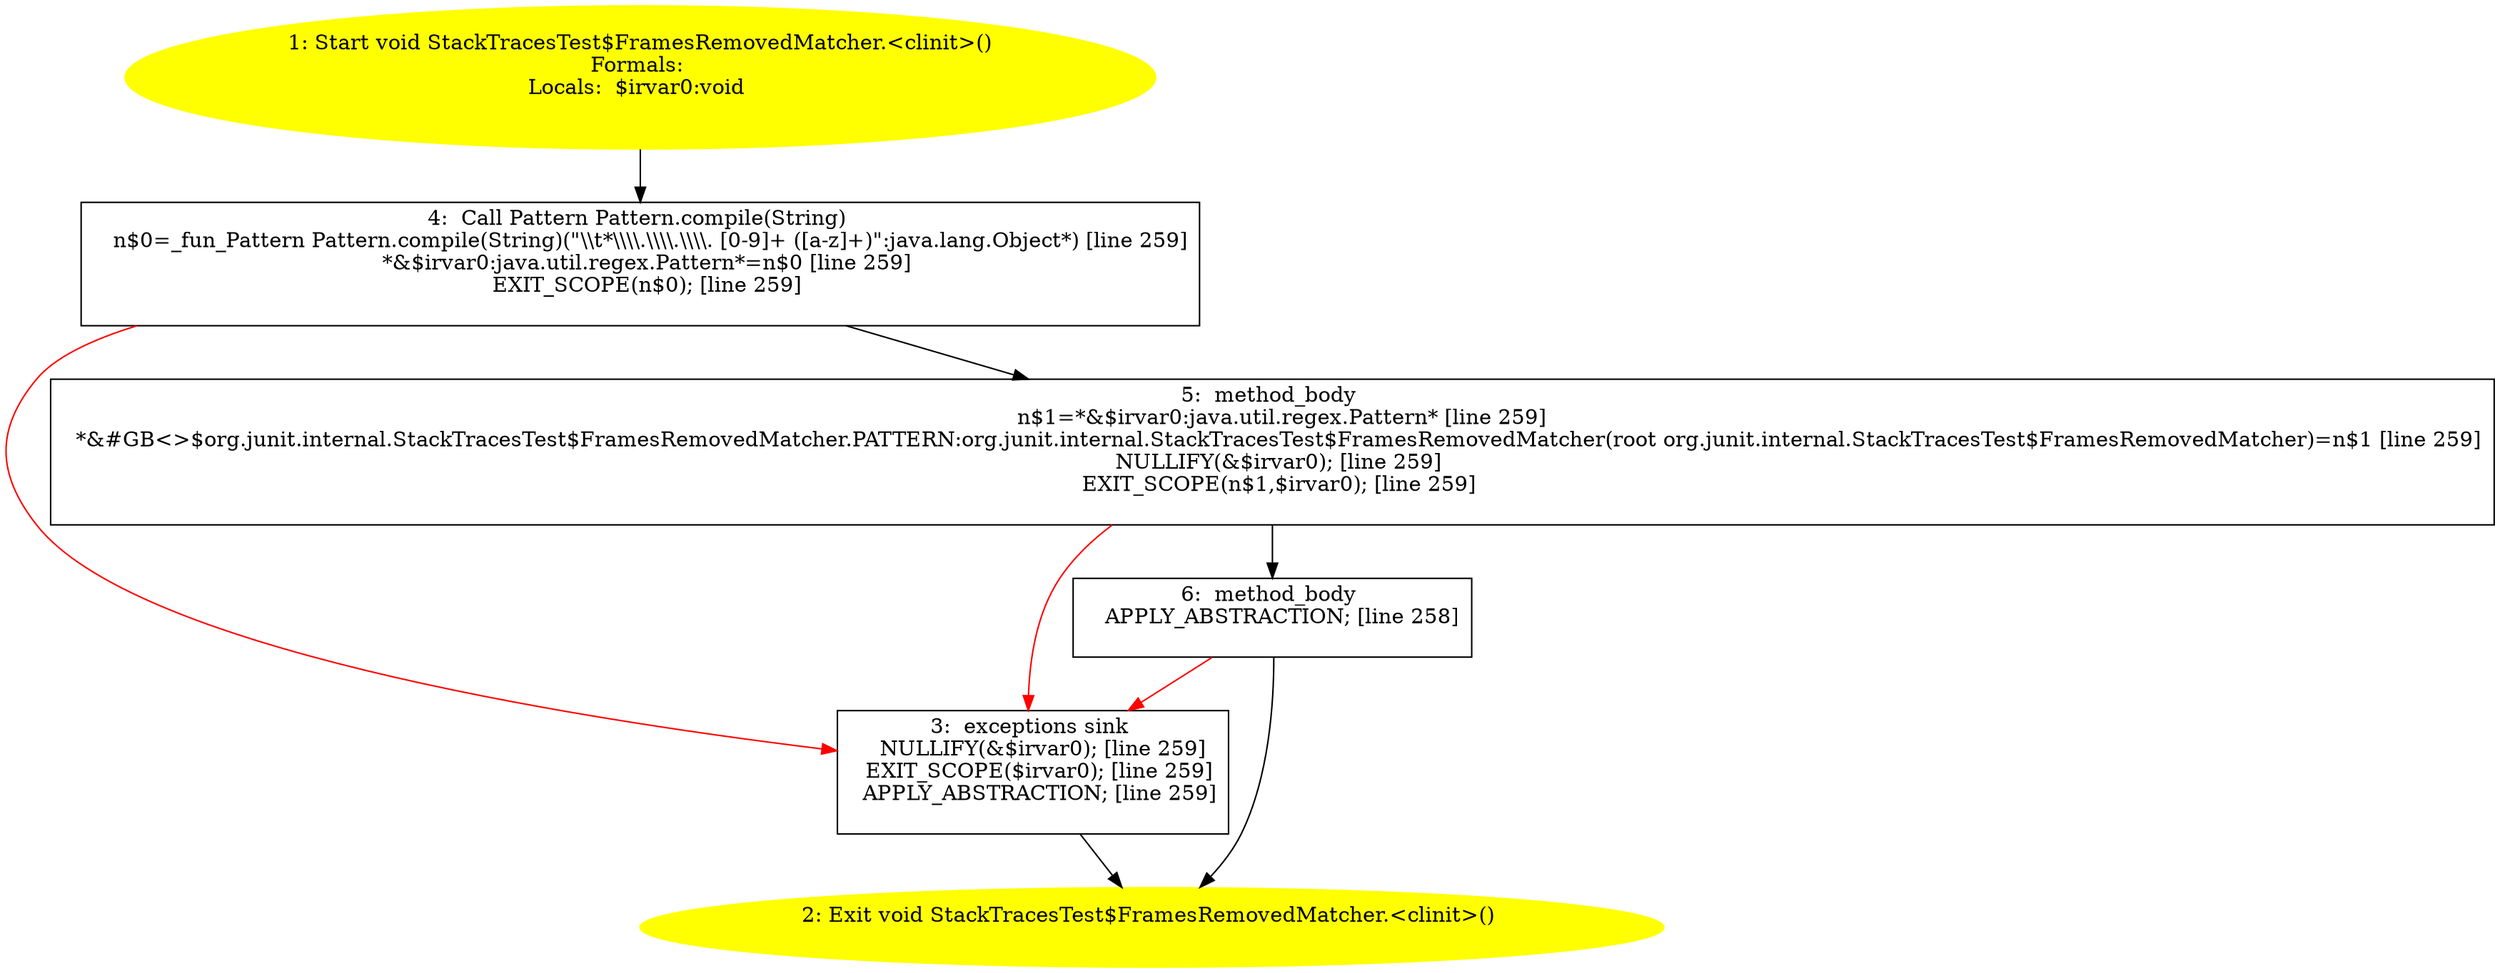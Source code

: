 /* @generated */
digraph cfg {
"org.junit.internal.StackTracesTest$FramesRemovedMatcher.<clinit>():void.a9f83e1c7c17e856f7d2eac8f7d59347_1" [label="1: Start void StackTracesTest$FramesRemovedMatcher.<clinit>()\nFormals: \nLocals:  $irvar0:void \n  " color=yellow style=filled]
	

	 "org.junit.internal.StackTracesTest$FramesRemovedMatcher.<clinit>():void.a9f83e1c7c17e856f7d2eac8f7d59347_1" -> "org.junit.internal.StackTracesTest$FramesRemovedMatcher.<clinit>():void.a9f83e1c7c17e856f7d2eac8f7d59347_4" ;
"org.junit.internal.StackTracesTest$FramesRemovedMatcher.<clinit>():void.a9f83e1c7c17e856f7d2eac8f7d59347_2" [label="2: Exit void StackTracesTest$FramesRemovedMatcher.<clinit>() \n  " color=yellow style=filled]
	

"org.junit.internal.StackTracesTest$FramesRemovedMatcher.<clinit>():void.a9f83e1c7c17e856f7d2eac8f7d59347_3" [label="3:  exceptions sink \n   NULLIFY(&$irvar0); [line 259]\n  EXIT_SCOPE($irvar0); [line 259]\n  APPLY_ABSTRACTION; [line 259]\n " shape="box"]
	

	 "org.junit.internal.StackTracesTest$FramesRemovedMatcher.<clinit>():void.a9f83e1c7c17e856f7d2eac8f7d59347_3" -> "org.junit.internal.StackTracesTest$FramesRemovedMatcher.<clinit>():void.a9f83e1c7c17e856f7d2eac8f7d59347_2" ;
"org.junit.internal.StackTracesTest$FramesRemovedMatcher.<clinit>():void.a9f83e1c7c17e856f7d2eac8f7d59347_4" [label="4:  Call Pattern Pattern.compile(String) \n   n$0=_fun_Pattern Pattern.compile(String)(\"\\\\t*\\\\\\\\.\\\\\\\\.\\\\\\\\. [0-9]+ ([a-z]+)\":java.lang.Object*) [line 259]\n  *&$irvar0:java.util.regex.Pattern*=n$0 [line 259]\n  EXIT_SCOPE(n$0); [line 259]\n " shape="box"]
	

	 "org.junit.internal.StackTracesTest$FramesRemovedMatcher.<clinit>():void.a9f83e1c7c17e856f7d2eac8f7d59347_4" -> "org.junit.internal.StackTracesTest$FramesRemovedMatcher.<clinit>():void.a9f83e1c7c17e856f7d2eac8f7d59347_5" ;
	 "org.junit.internal.StackTracesTest$FramesRemovedMatcher.<clinit>():void.a9f83e1c7c17e856f7d2eac8f7d59347_4" -> "org.junit.internal.StackTracesTest$FramesRemovedMatcher.<clinit>():void.a9f83e1c7c17e856f7d2eac8f7d59347_3" [color="red" ];
"org.junit.internal.StackTracesTest$FramesRemovedMatcher.<clinit>():void.a9f83e1c7c17e856f7d2eac8f7d59347_5" [label="5:  method_body \n   n$1=*&$irvar0:java.util.regex.Pattern* [line 259]\n  *&#GB<>$org.junit.internal.StackTracesTest$FramesRemovedMatcher.PATTERN:org.junit.internal.StackTracesTest$FramesRemovedMatcher(root org.junit.internal.StackTracesTest$FramesRemovedMatcher)=n$1 [line 259]\n  NULLIFY(&$irvar0); [line 259]\n  EXIT_SCOPE(n$1,$irvar0); [line 259]\n " shape="box"]
	

	 "org.junit.internal.StackTracesTest$FramesRemovedMatcher.<clinit>():void.a9f83e1c7c17e856f7d2eac8f7d59347_5" -> "org.junit.internal.StackTracesTest$FramesRemovedMatcher.<clinit>():void.a9f83e1c7c17e856f7d2eac8f7d59347_6" ;
	 "org.junit.internal.StackTracesTest$FramesRemovedMatcher.<clinit>():void.a9f83e1c7c17e856f7d2eac8f7d59347_5" -> "org.junit.internal.StackTracesTest$FramesRemovedMatcher.<clinit>():void.a9f83e1c7c17e856f7d2eac8f7d59347_3" [color="red" ];
"org.junit.internal.StackTracesTest$FramesRemovedMatcher.<clinit>():void.a9f83e1c7c17e856f7d2eac8f7d59347_6" [label="6:  method_body \n   APPLY_ABSTRACTION; [line 258]\n " shape="box"]
	

	 "org.junit.internal.StackTracesTest$FramesRemovedMatcher.<clinit>():void.a9f83e1c7c17e856f7d2eac8f7d59347_6" -> "org.junit.internal.StackTracesTest$FramesRemovedMatcher.<clinit>():void.a9f83e1c7c17e856f7d2eac8f7d59347_2" ;
	 "org.junit.internal.StackTracesTest$FramesRemovedMatcher.<clinit>():void.a9f83e1c7c17e856f7d2eac8f7d59347_6" -> "org.junit.internal.StackTracesTest$FramesRemovedMatcher.<clinit>():void.a9f83e1c7c17e856f7d2eac8f7d59347_3" [color="red" ];
}

